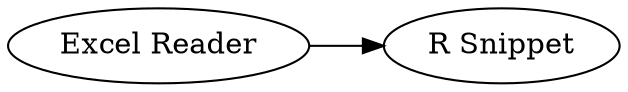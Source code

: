 digraph {
	"6208159129809757204_403" [label="Excel Reader"]
	"6208159129809757204_336" [label="R Snippet"]
	"6208159129809757204_403" -> "6208159129809757204_336"
	rankdir=LR
}

